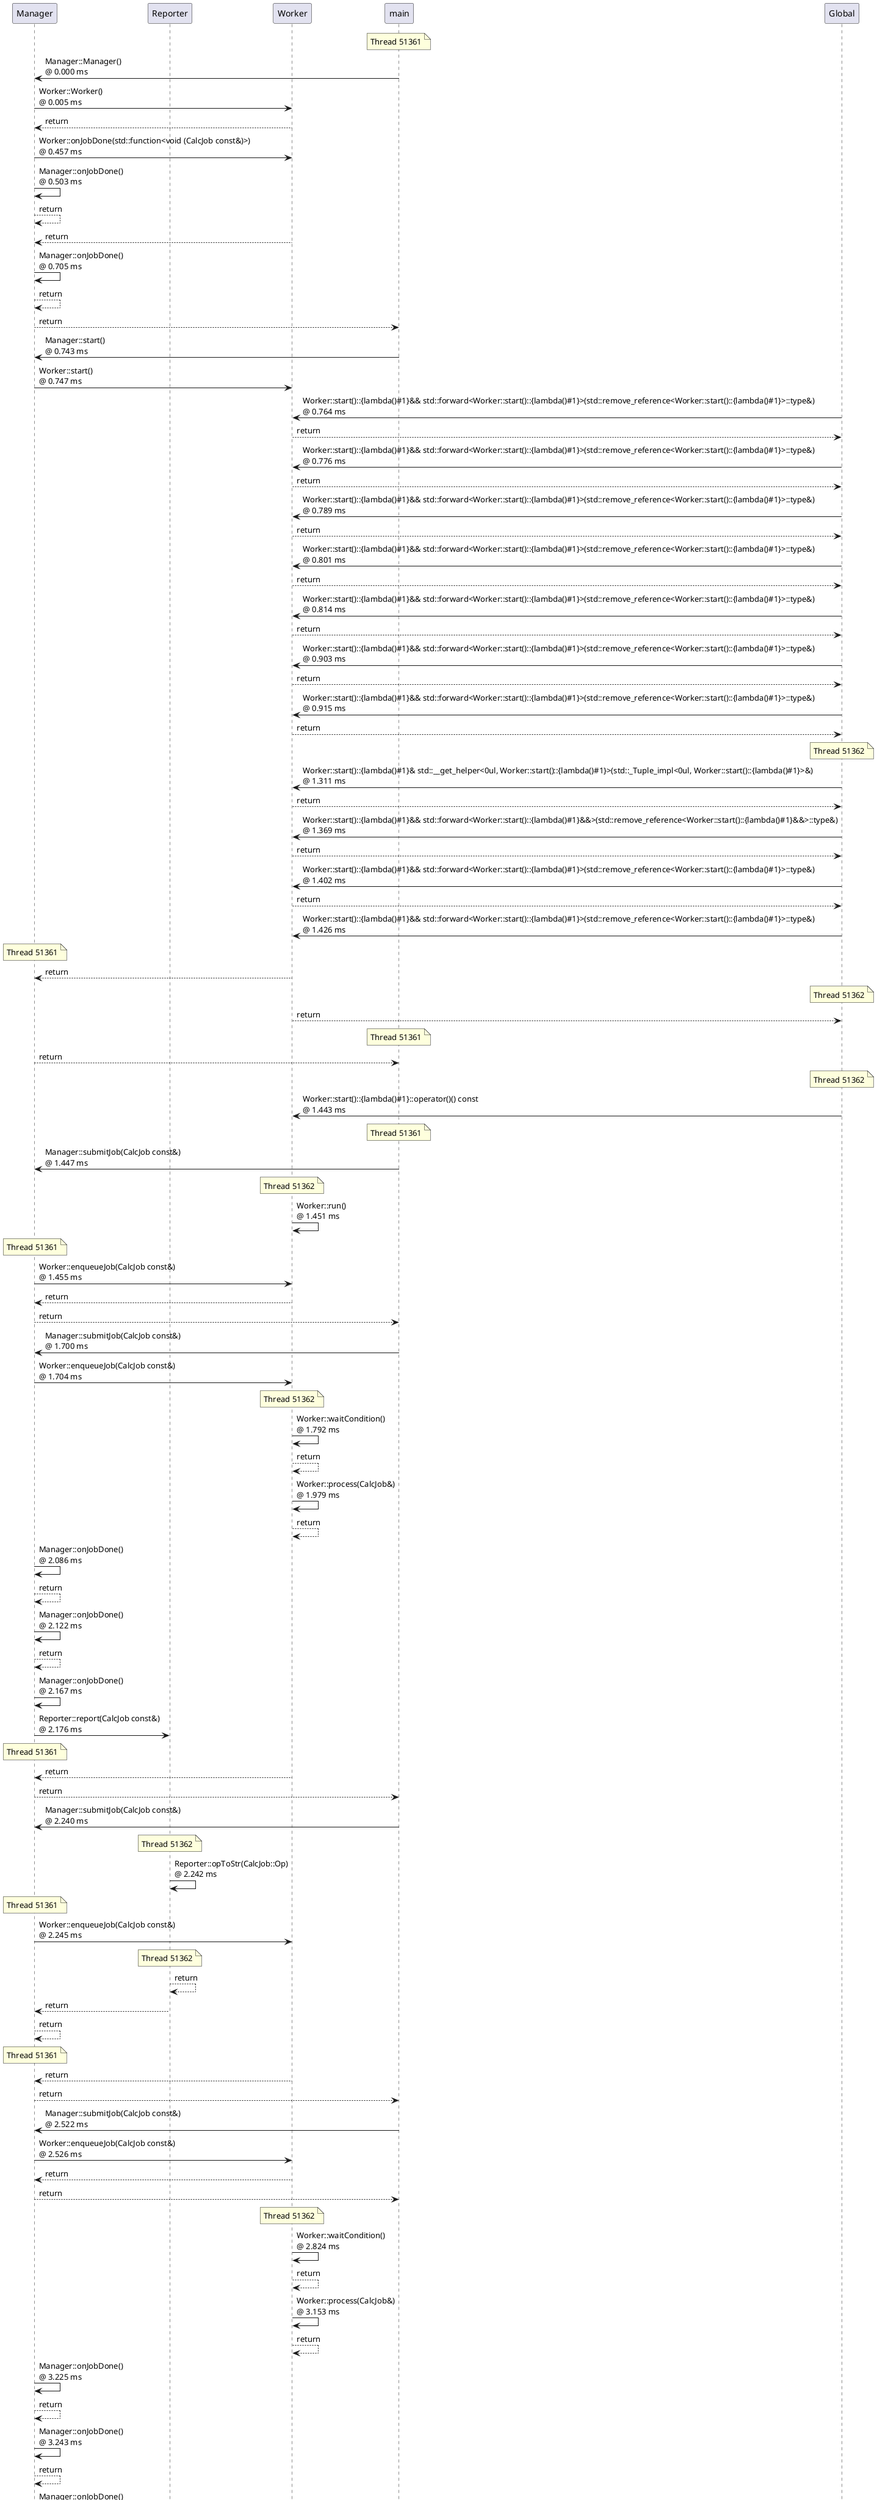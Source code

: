 @startuml
participant Manager
participant Reporter
participant Worker
participant main
note over main: Thread 51361
main -> Manager: Manager::Manager()\n@ 0.000 ms
Manager -> Worker: Worker::Worker()\n@ 0.005 ms
Worker --> Manager: return
Manager -> Worker: Worker::onJobDone(std::function<void (CalcJob const&)>)\n@ 0.457 ms
Manager -> Manager: Manager::onJobDone()\n@ 0.503 ms
Manager --> Manager: return
Worker --> Manager: return
Manager -> Manager: Manager::onJobDone()\n@ 0.705 ms
Manager --> Manager: return
Manager --> main: return
main -> Manager: Manager::start()\n@ 0.743 ms
Manager -> Worker: Worker::start()\n@ 0.747 ms
Global -> Worker: Worker::start()::{lambda()#1}&& std::forward<Worker::start()::{lambda()#1}>(std::remove_reference<Worker::start()::{lambda()#1}>::type&)\n@ 0.764 ms
Worker --> Global: return
Global -> Worker: Worker::start()::{lambda()#1}&& std::forward<Worker::start()::{lambda()#1}>(std::remove_reference<Worker::start()::{lambda()#1}>::type&)\n@ 0.776 ms
Worker --> Global: return
Global -> Worker: Worker::start()::{lambda()#1}&& std::forward<Worker::start()::{lambda()#1}>(std::remove_reference<Worker::start()::{lambda()#1}>::type&)\n@ 0.789 ms
Worker --> Global: return
Global -> Worker: Worker::start()::{lambda()#1}&& std::forward<Worker::start()::{lambda()#1}>(std::remove_reference<Worker::start()::{lambda()#1}>::type&)\n@ 0.801 ms
Worker --> Global: return
Global -> Worker: Worker::start()::{lambda()#1}&& std::forward<Worker::start()::{lambda()#1}>(std::remove_reference<Worker::start()::{lambda()#1}>::type&)\n@ 0.814 ms
Worker --> Global: return
Global -> Worker: Worker::start()::{lambda()#1}&& std::forward<Worker::start()::{lambda()#1}>(std::remove_reference<Worker::start()::{lambda()#1}>::type&)\n@ 0.903 ms
Worker --> Global: return
Global -> Worker: Worker::start()::{lambda()#1}&& std::forward<Worker::start()::{lambda()#1}>(std::remove_reference<Worker::start()::{lambda()#1}>::type&)\n@ 0.915 ms
Worker --> Global: return
note over Global: Thread 51362
Global -> Worker: Worker::start()::{lambda()#1}& std::__get_helper<0ul, Worker::start()::{lambda()#1}>(std::_Tuple_impl<0ul, Worker::start()::{lambda()#1}>&)\n@ 1.311 ms
Worker --> Global: return
Global -> Worker: Worker::start()::{lambda()#1}&& std::forward<Worker::start()::{lambda()#1}&&>(std::remove_reference<Worker::start()::{lambda()#1}&&>::type&)\n@ 1.369 ms
Worker --> Global: return
Global -> Worker: Worker::start()::{lambda()#1}&& std::forward<Worker::start()::{lambda()#1}>(std::remove_reference<Worker::start()::{lambda()#1}>::type&)\n@ 1.402 ms
Worker --> Global: return
Global -> Worker: Worker::start()::{lambda()#1}&& std::forward<Worker::start()::{lambda()#1}>(std::remove_reference<Worker::start()::{lambda()#1}>::type&)\n@ 1.426 ms
note over Manager: Thread 51361
Worker --> Manager: return
note over Global: Thread 51362
Worker --> Global: return
note over main: Thread 51361
Manager --> main: return
note over Global: Thread 51362
Global -> Worker: Worker::start()::{lambda()#1}::operator()() const\n@ 1.443 ms
note over main: Thread 51361
main -> Manager: Manager::submitJob(CalcJob const&)\n@ 1.447 ms
note over Worker: Thread 51362
Worker -> Worker: Worker::run()\n@ 1.451 ms
note over Manager: Thread 51361
Manager -> Worker: Worker::enqueueJob(CalcJob const&)\n@ 1.455 ms
Worker --> Manager: return
Manager --> main: return
main -> Manager: Manager::submitJob(CalcJob const&)\n@ 1.700 ms
Manager -> Worker: Worker::enqueueJob(CalcJob const&)\n@ 1.704 ms
note over Worker: Thread 51362
Worker -> Worker: Worker::waitCondition()\n@ 1.792 ms
Worker --> Worker: return
Worker -> Worker: Worker::process(CalcJob&)\n@ 1.979 ms
Worker --> Worker: return
Manager -> Manager: Manager::onJobDone()\n@ 2.086 ms
Manager --> Manager: return
Manager -> Manager: Manager::onJobDone()\n@ 2.122 ms
Manager --> Manager: return
Manager -> Manager: Manager::onJobDone()\n@ 2.167 ms
Manager -> Reporter: Reporter::report(CalcJob const&)\n@ 2.176 ms
note over Manager: Thread 51361
Worker --> Manager: return
Manager --> main: return
main -> Manager: Manager::submitJob(CalcJob const&)\n@ 2.240 ms
note over Reporter: Thread 51362
Reporter -> Reporter: Reporter::opToStr(CalcJob::Op)\n@ 2.242 ms
note over Manager: Thread 51361
Manager -> Worker: Worker::enqueueJob(CalcJob const&)\n@ 2.245 ms
note over Reporter: Thread 51362
Reporter --> Reporter: return
Reporter --> Manager: return
Manager --> Manager: return
note over Manager: Thread 51361
Worker --> Manager: return
Manager --> main: return
main -> Manager: Manager::submitJob(CalcJob const&)\n@ 2.522 ms
Manager -> Worker: Worker::enqueueJob(CalcJob const&)\n@ 2.526 ms
Worker --> Manager: return
Manager --> main: return
note over Worker: Thread 51362
Worker -> Worker: Worker::waitCondition()\n@ 2.824 ms
Worker --> Worker: return
Worker -> Worker: Worker::process(CalcJob&)\n@ 3.153 ms
Worker --> Worker: return
Manager -> Manager: Manager::onJobDone()\n@ 3.225 ms
Manager --> Manager: return
Manager -> Manager: Manager::onJobDone()\n@ 3.243 ms
Manager --> Manager: return
Manager -> Manager: Manager::onJobDone()\n@ 3.264 ms
Manager -> Reporter: Reporter::report(CalcJob const&)\n@ 3.268 ms
Reporter -> Reporter: Reporter::opToStr(CalcJob::Op)\n@ 3.285 ms
Reporter --> Reporter: return
Reporter --> Manager: return
Manager --> Manager: return
Worker -> Worker: Worker::waitCondition()\n@ 3.400 ms
Worker --> Worker: return
Worker -> Worker: Worker::process(CalcJob&)\n@ 3.557 ms
Worker --> Worker: return
Manager -> Manager: Manager::onJobDone()\n@ 3.618 ms
Manager --> Manager: return
Manager -> Manager: Manager::onJobDone()\n@ 3.635 ms
Manager --> Manager: return
Manager -> Manager: Manager::onJobDone()\n@ 3.656 ms
Manager -> Reporter: Reporter::report(CalcJob const&)\n@ 3.660 ms
Reporter -> Reporter: Reporter::opToStr(CalcJob::Op)\n@ 3.666 ms
Reporter --> Reporter: return
Reporter --> Manager: return
Manager --> Manager: return
Worker -> Worker: Worker::waitCondition()\n@ 3.765 ms
Worker --> Worker: return
Worker -> Worker: Worker::process(CalcJob&)\n@ 3.885 ms
Worker --> Worker: return
Manager -> Manager: Manager::onJobDone()\n@ 3.901 ms
Manager --> Manager: return
Manager -> Manager: Manager::onJobDone()\n@ 3.906 ms
Manager --> Manager: return
Manager -> Manager: Manager::onJobDone()\n@ 3.912 ms
Manager -> Reporter: Reporter::report(CalcJob const&)\n@ 3.913 ms
Reporter -> Reporter: Reporter::opToStr(CalcJob::Op)\n@ 3.914 ms
Reporter --> Reporter: return
Reporter --> Manager: return
Manager --> Manager: return
Worker -> Worker: Worker::waitCondition()\n@ 3.941 ms
Worker --> Worker: return
note over main: Thread 51361
main -> Manager: Manager::stop()\n@ 1003.251 ms
Manager -> Worker: Worker::stopWorker()\n@ 1003.261 ms
note over Worker: Thread 51362
Worker -> Worker: Worker::waitCondition()\n@ 1003.437 ms
Worker --> Worker: return
Worker --> Worker: return
Worker --> Global: return
note over Manager: Thread 51361
Worker --> Manager: return
Manager --> main: return
main -> Manager: Manager::~Manager()\n@ 1003.889 ms
Manager -> Worker: Worker::~Worker()\n@ 1003.894 ms
Manager -> Manager: Manager::onJobDone()\n@ 1003.920 ms
Manager --> Manager: return
Worker --> Manager: return
Manager --> main: return
@enduml